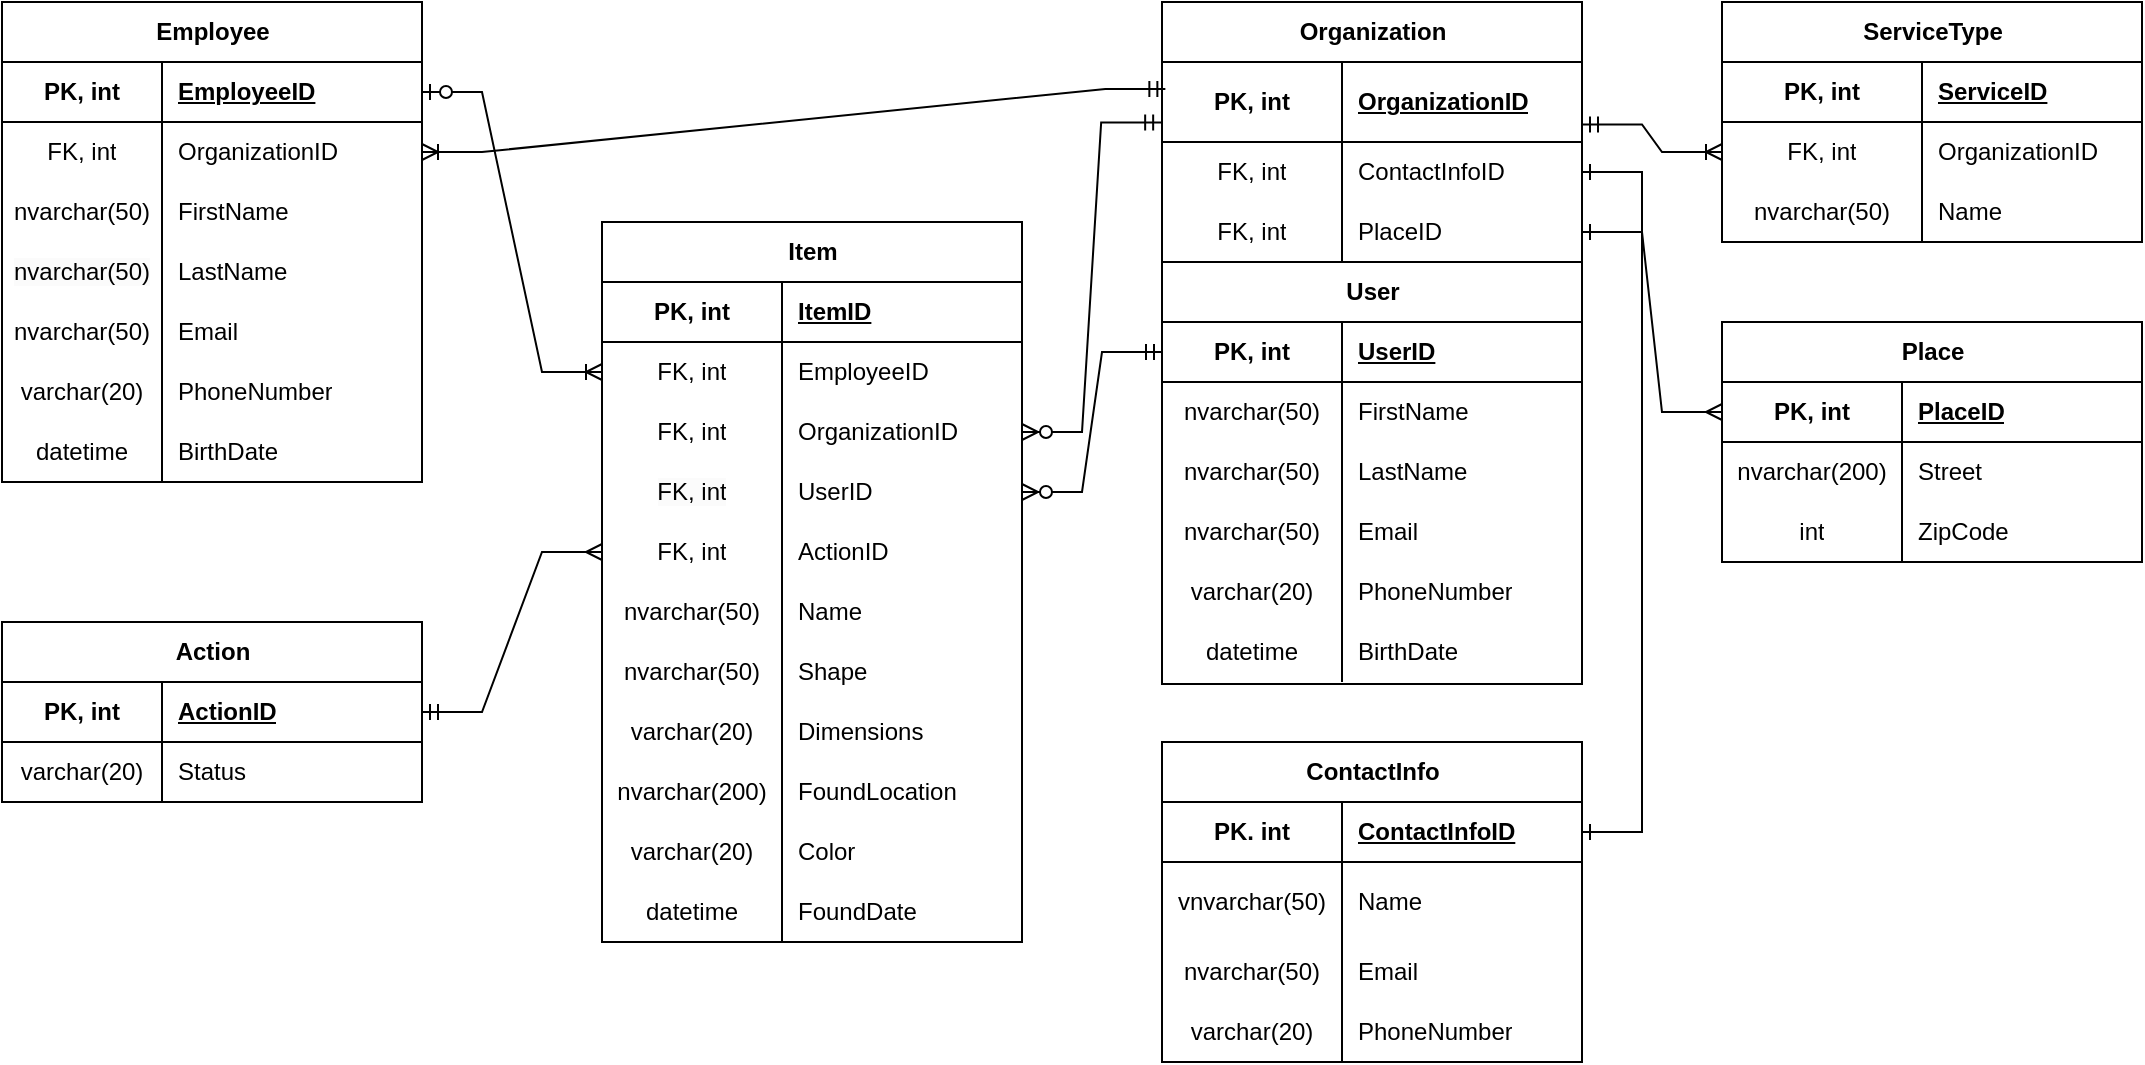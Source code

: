 <mxfile version="21.2.1" type="device">
  <diagram name="Page-1" id="Ue20mFvMjse9uV21sAbw">
    <mxGraphModel dx="1036" dy="614" grid="1" gridSize="10" guides="1" tooltips="1" connect="1" arrows="1" fold="1" page="1" pageScale="1" pageWidth="850" pageHeight="1100" math="0" shadow="0">
      <root>
        <mxCell id="0" />
        <mxCell id="1" parent="0" />
        <mxCell id="GK1M3SSGeQhj2WIBVa1E-157" value="Employee" style="shape=table;startSize=30;container=1;collapsible=1;childLayout=tableLayout;fixedRows=1;rowLines=0;fontStyle=1;align=center;resizeLast=1;html=1;" parent="1" vertex="1">
          <mxGeometry x="30" y="30" width="210" height="240" as="geometry" />
        </mxCell>
        <mxCell id="GK1M3SSGeQhj2WIBVa1E-158" value="" style="shape=tableRow;horizontal=0;startSize=0;swimlaneHead=0;swimlaneBody=0;fillColor=none;collapsible=0;dropTarget=0;points=[[0,0.5],[1,0.5]];portConstraint=eastwest;top=0;left=0;right=0;bottom=1;" parent="GK1M3SSGeQhj2WIBVa1E-157" vertex="1">
          <mxGeometry y="30" width="210" height="30" as="geometry" />
        </mxCell>
        <mxCell id="GK1M3SSGeQhj2WIBVa1E-159" value="PK, int" style="shape=partialRectangle;connectable=0;fillColor=none;top=0;left=0;bottom=0;right=0;fontStyle=1;overflow=hidden;whiteSpace=wrap;html=1;" parent="GK1M3SSGeQhj2WIBVa1E-158" vertex="1">
          <mxGeometry width="80" height="30" as="geometry">
            <mxRectangle width="80" height="30" as="alternateBounds" />
          </mxGeometry>
        </mxCell>
        <mxCell id="GK1M3SSGeQhj2WIBVa1E-160" value="EmployeeID" style="shape=partialRectangle;connectable=0;fillColor=none;top=0;left=0;bottom=0;right=0;align=left;spacingLeft=6;fontStyle=5;overflow=hidden;whiteSpace=wrap;html=1;" parent="GK1M3SSGeQhj2WIBVa1E-158" vertex="1">
          <mxGeometry x="80" width="130" height="30" as="geometry">
            <mxRectangle width="130" height="30" as="alternateBounds" />
          </mxGeometry>
        </mxCell>
        <mxCell id="GK1M3SSGeQhj2WIBVa1E-161" value="" style="shape=tableRow;horizontal=0;startSize=0;swimlaneHead=0;swimlaneBody=0;fillColor=none;collapsible=0;dropTarget=0;points=[[0,0.5],[1,0.5]];portConstraint=eastwest;top=0;left=0;right=0;bottom=0;" parent="GK1M3SSGeQhj2WIBVa1E-157" vertex="1">
          <mxGeometry y="60" width="210" height="30" as="geometry" />
        </mxCell>
        <mxCell id="GK1M3SSGeQhj2WIBVa1E-162" value="FK, int" style="shape=partialRectangle;connectable=0;fillColor=none;top=0;left=0;bottom=0;right=0;editable=1;overflow=hidden;whiteSpace=wrap;html=1;" parent="GK1M3SSGeQhj2WIBVa1E-161" vertex="1">
          <mxGeometry width="80" height="30" as="geometry">
            <mxRectangle width="80" height="30" as="alternateBounds" />
          </mxGeometry>
        </mxCell>
        <mxCell id="GK1M3SSGeQhj2WIBVa1E-163" value="OrganizationID" style="shape=partialRectangle;connectable=0;fillColor=none;top=0;left=0;bottom=0;right=0;align=left;spacingLeft=6;overflow=hidden;whiteSpace=wrap;html=1;" parent="GK1M3SSGeQhj2WIBVa1E-161" vertex="1">
          <mxGeometry x="80" width="130" height="30" as="geometry">
            <mxRectangle width="130" height="30" as="alternateBounds" />
          </mxGeometry>
        </mxCell>
        <mxCell id="GK1M3SSGeQhj2WIBVa1E-164" value="" style="shape=tableRow;horizontal=0;startSize=0;swimlaneHead=0;swimlaneBody=0;fillColor=none;collapsible=0;dropTarget=0;points=[[0,0.5],[1,0.5]];portConstraint=eastwest;top=0;left=0;right=0;bottom=0;" parent="GK1M3SSGeQhj2WIBVa1E-157" vertex="1">
          <mxGeometry y="90" width="210" height="30" as="geometry" />
        </mxCell>
        <mxCell id="GK1M3SSGeQhj2WIBVa1E-165" value="nvarchar(50)" style="shape=partialRectangle;connectable=0;fillColor=none;top=0;left=0;bottom=0;right=0;editable=1;overflow=hidden;whiteSpace=wrap;html=1;" parent="GK1M3SSGeQhj2WIBVa1E-164" vertex="1">
          <mxGeometry width="80" height="30" as="geometry">
            <mxRectangle width="80" height="30" as="alternateBounds" />
          </mxGeometry>
        </mxCell>
        <mxCell id="GK1M3SSGeQhj2WIBVa1E-166" value="FirstName" style="shape=partialRectangle;connectable=0;fillColor=none;top=0;left=0;bottom=0;right=0;align=left;spacingLeft=6;overflow=hidden;whiteSpace=wrap;html=1;" parent="GK1M3SSGeQhj2WIBVa1E-164" vertex="1">
          <mxGeometry x="80" width="130" height="30" as="geometry">
            <mxRectangle width="130" height="30" as="alternateBounds" />
          </mxGeometry>
        </mxCell>
        <mxCell id="GK1M3SSGeQhj2WIBVa1E-167" value="" style="shape=tableRow;horizontal=0;startSize=0;swimlaneHead=0;swimlaneBody=0;fillColor=none;collapsible=0;dropTarget=0;points=[[0,0.5],[1,0.5]];portConstraint=eastwest;top=0;left=0;right=0;bottom=0;" parent="GK1M3SSGeQhj2WIBVa1E-157" vertex="1">
          <mxGeometry y="120" width="210" height="30" as="geometry" />
        </mxCell>
        <mxCell id="GK1M3SSGeQhj2WIBVa1E-168" value="&lt;span style=&quot;color: rgb(0, 0, 0); font-family: Helvetica; font-size: 12px; font-style: normal; font-variant-ligatures: normal; font-variant-caps: normal; font-weight: 400; letter-spacing: normal; orphans: 2; text-align: center; text-indent: 0px; text-transform: none; widows: 2; word-spacing: 0px; -webkit-text-stroke-width: 0px; background-color: rgb(251, 251, 251); text-decoration-thickness: initial; text-decoration-style: initial; text-decoration-color: initial; float: none; display: inline !important;&quot;&gt;nvarchar(50)&lt;/span&gt;&lt;br&gt;" style="shape=partialRectangle;connectable=0;fillColor=none;top=0;left=0;bottom=0;right=0;editable=1;overflow=hidden;whiteSpace=wrap;html=1;" parent="GK1M3SSGeQhj2WIBVa1E-167" vertex="1">
          <mxGeometry width="80" height="30" as="geometry">
            <mxRectangle width="80" height="30" as="alternateBounds" />
          </mxGeometry>
        </mxCell>
        <mxCell id="GK1M3SSGeQhj2WIBVa1E-169" value="LastName" style="shape=partialRectangle;connectable=0;fillColor=none;top=0;left=0;bottom=0;right=0;align=left;spacingLeft=6;overflow=hidden;whiteSpace=wrap;html=1;" parent="GK1M3SSGeQhj2WIBVa1E-167" vertex="1">
          <mxGeometry x="80" width="130" height="30" as="geometry">
            <mxRectangle width="130" height="30" as="alternateBounds" />
          </mxGeometry>
        </mxCell>
        <mxCell id="GK1M3SSGeQhj2WIBVa1E-170" style="shape=tableRow;horizontal=0;startSize=0;swimlaneHead=0;swimlaneBody=0;fillColor=none;collapsible=0;dropTarget=0;points=[[0,0.5],[1,0.5]];portConstraint=eastwest;top=0;left=0;right=0;bottom=0;" parent="GK1M3SSGeQhj2WIBVa1E-157" vertex="1">
          <mxGeometry y="150" width="210" height="30" as="geometry" />
        </mxCell>
        <mxCell id="GK1M3SSGeQhj2WIBVa1E-171" value="nvarchar(50)" style="shape=partialRectangle;connectable=0;fillColor=none;top=0;left=0;bottom=0;right=0;editable=1;overflow=hidden;whiteSpace=wrap;html=1;" parent="GK1M3SSGeQhj2WIBVa1E-170" vertex="1">
          <mxGeometry width="80" height="30" as="geometry">
            <mxRectangle width="80" height="30" as="alternateBounds" />
          </mxGeometry>
        </mxCell>
        <mxCell id="GK1M3SSGeQhj2WIBVa1E-172" value="Email" style="shape=partialRectangle;connectable=0;fillColor=none;top=0;left=0;bottom=0;right=0;align=left;spacingLeft=6;overflow=hidden;whiteSpace=wrap;html=1;" parent="GK1M3SSGeQhj2WIBVa1E-170" vertex="1">
          <mxGeometry x="80" width="130" height="30" as="geometry">
            <mxRectangle width="130" height="30" as="alternateBounds" />
          </mxGeometry>
        </mxCell>
        <mxCell id="GK1M3SSGeQhj2WIBVa1E-174" style="shape=tableRow;horizontal=0;startSize=0;swimlaneHead=0;swimlaneBody=0;fillColor=none;collapsible=0;dropTarget=0;points=[[0,0.5],[1,0.5]];portConstraint=eastwest;top=0;left=0;right=0;bottom=0;" parent="GK1M3SSGeQhj2WIBVa1E-157" vertex="1">
          <mxGeometry y="180" width="210" height="30" as="geometry" />
        </mxCell>
        <mxCell id="GK1M3SSGeQhj2WIBVa1E-175" value="varchar(20)" style="shape=partialRectangle;connectable=0;fillColor=none;top=0;left=0;bottom=0;right=0;editable=1;overflow=hidden;whiteSpace=wrap;html=1;" parent="GK1M3SSGeQhj2WIBVa1E-174" vertex="1">
          <mxGeometry width="80" height="30" as="geometry">
            <mxRectangle width="80" height="30" as="alternateBounds" />
          </mxGeometry>
        </mxCell>
        <mxCell id="GK1M3SSGeQhj2WIBVa1E-176" value="PhoneNumber" style="shape=partialRectangle;connectable=0;fillColor=none;top=0;left=0;bottom=0;right=0;align=left;spacingLeft=6;overflow=hidden;whiteSpace=wrap;html=1;" parent="GK1M3SSGeQhj2WIBVa1E-174" vertex="1">
          <mxGeometry x="80" width="130" height="30" as="geometry">
            <mxRectangle width="130" height="30" as="alternateBounds" />
          </mxGeometry>
        </mxCell>
        <mxCell id="GK1M3SSGeQhj2WIBVa1E-177" style="shape=tableRow;horizontal=0;startSize=0;swimlaneHead=0;swimlaneBody=0;fillColor=none;collapsible=0;dropTarget=0;points=[[0,0.5],[1,0.5]];portConstraint=eastwest;top=0;left=0;right=0;bottom=0;" parent="GK1M3SSGeQhj2WIBVa1E-157" vertex="1">
          <mxGeometry y="210" width="210" height="30" as="geometry" />
        </mxCell>
        <mxCell id="GK1M3SSGeQhj2WIBVa1E-178" value="datetime" style="shape=partialRectangle;connectable=0;fillColor=none;top=0;left=0;bottom=0;right=0;editable=1;overflow=hidden;whiteSpace=wrap;html=1;" parent="GK1M3SSGeQhj2WIBVa1E-177" vertex="1">
          <mxGeometry width="80" height="30" as="geometry">
            <mxRectangle width="80" height="30" as="alternateBounds" />
          </mxGeometry>
        </mxCell>
        <mxCell id="GK1M3SSGeQhj2WIBVa1E-179" value="BirthDate" style="shape=partialRectangle;connectable=0;fillColor=none;top=0;left=0;bottom=0;right=0;align=left;spacingLeft=6;overflow=hidden;whiteSpace=wrap;html=1;" parent="GK1M3SSGeQhj2WIBVa1E-177" vertex="1">
          <mxGeometry x="80" width="130" height="30" as="geometry">
            <mxRectangle width="130" height="30" as="alternateBounds" />
          </mxGeometry>
        </mxCell>
        <mxCell id="GK1M3SSGeQhj2WIBVa1E-183" value="Item" style="shape=table;startSize=30;container=1;collapsible=1;childLayout=tableLayout;fixedRows=1;rowLines=0;fontStyle=1;align=center;resizeLast=1;html=1;" parent="1" vertex="1">
          <mxGeometry x="330" y="140" width="210" height="360" as="geometry" />
        </mxCell>
        <mxCell id="GK1M3SSGeQhj2WIBVa1E-184" value="" style="shape=tableRow;horizontal=0;startSize=0;swimlaneHead=0;swimlaneBody=0;fillColor=none;collapsible=0;dropTarget=0;points=[[0,0.5],[1,0.5]];portConstraint=eastwest;top=0;left=0;right=0;bottom=1;" parent="GK1M3SSGeQhj2WIBVa1E-183" vertex="1">
          <mxGeometry y="30" width="210" height="30" as="geometry" />
        </mxCell>
        <mxCell id="GK1M3SSGeQhj2WIBVa1E-185" value="PK, int" style="shape=partialRectangle;connectable=0;fillColor=none;top=0;left=0;bottom=0;right=0;fontStyle=1;overflow=hidden;whiteSpace=wrap;html=1;" parent="GK1M3SSGeQhj2WIBVa1E-184" vertex="1">
          <mxGeometry width="90.0" height="30" as="geometry">
            <mxRectangle width="90.0" height="30" as="alternateBounds" />
          </mxGeometry>
        </mxCell>
        <mxCell id="GK1M3SSGeQhj2WIBVa1E-186" value="ItemID" style="shape=partialRectangle;connectable=0;fillColor=none;top=0;left=0;bottom=0;right=0;align=left;spacingLeft=6;fontStyle=5;overflow=hidden;whiteSpace=wrap;html=1;" parent="GK1M3SSGeQhj2WIBVa1E-184" vertex="1">
          <mxGeometry x="90.0" width="120.0" height="30" as="geometry">
            <mxRectangle width="120.0" height="30" as="alternateBounds" />
          </mxGeometry>
        </mxCell>
        <mxCell id="GK1M3SSGeQhj2WIBVa1E-187" value="" style="shape=tableRow;horizontal=0;startSize=0;swimlaneHead=0;swimlaneBody=0;fillColor=none;collapsible=0;dropTarget=0;points=[[0,0.5],[1,0.5]];portConstraint=eastwest;top=0;left=0;right=0;bottom=0;" parent="GK1M3SSGeQhj2WIBVa1E-183" vertex="1">
          <mxGeometry y="60" width="210" height="30" as="geometry" />
        </mxCell>
        <mxCell id="GK1M3SSGeQhj2WIBVa1E-188" value="FK, int" style="shape=partialRectangle;connectable=0;fillColor=none;top=0;left=0;bottom=0;right=0;editable=1;overflow=hidden;whiteSpace=wrap;html=1;" parent="GK1M3SSGeQhj2WIBVa1E-187" vertex="1">
          <mxGeometry width="90.0" height="30" as="geometry">
            <mxRectangle width="90.0" height="30" as="alternateBounds" />
          </mxGeometry>
        </mxCell>
        <mxCell id="GK1M3SSGeQhj2WIBVa1E-189" value="EmployeeID" style="shape=partialRectangle;connectable=0;fillColor=none;top=0;left=0;bottom=0;right=0;align=left;spacingLeft=6;overflow=hidden;whiteSpace=wrap;html=1;" parent="GK1M3SSGeQhj2WIBVa1E-187" vertex="1">
          <mxGeometry x="90.0" width="120.0" height="30" as="geometry">
            <mxRectangle width="120.0" height="30" as="alternateBounds" />
          </mxGeometry>
        </mxCell>
        <mxCell id="GK1M3SSGeQhj2WIBVa1E-190" value="" style="shape=tableRow;horizontal=0;startSize=0;swimlaneHead=0;swimlaneBody=0;fillColor=none;collapsible=0;dropTarget=0;points=[[0,0.5],[1,0.5]];portConstraint=eastwest;top=0;left=0;right=0;bottom=0;" parent="GK1M3SSGeQhj2WIBVa1E-183" vertex="1">
          <mxGeometry y="90" width="210" height="30" as="geometry" />
        </mxCell>
        <mxCell id="GK1M3SSGeQhj2WIBVa1E-191" value="FK, int" style="shape=partialRectangle;connectable=0;fillColor=none;top=0;left=0;bottom=0;right=0;editable=1;overflow=hidden;whiteSpace=wrap;html=1;" parent="GK1M3SSGeQhj2WIBVa1E-190" vertex="1">
          <mxGeometry width="90.0" height="30" as="geometry">
            <mxRectangle width="90.0" height="30" as="alternateBounds" />
          </mxGeometry>
        </mxCell>
        <mxCell id="GK1M3SSGeQhj2WIBVa1E-192" value="OrganizationID" style="shape=partialRectangle;connectable=0;fillColor=none;top=0;left=0;bottom=0;right=0;align=left;spacingLeft=6;overflow=hidden;whiteSpace=wrap;html=1;" parent="GK1M3SSGeQhj2WIBVa1E-190" vertex="1">
          <mxGeometry x="90.0" width="120.0" height="30" as="geometry">
            <mxRectangle width="120.0" height="30" as="alternateBounds" />
          </mxGeometry>
        </mxCell>
        <mxCell id="GK1M3SSGeQhj2WIBVa1E-193" value="" style="shape=tableRow;horizontal=0;startSize=0;swimlaneHead=0;swimlaneBody=0;fillColor=none;collapsible=0;dropTarget=0;points=[[0,0.5],[1,0.5]];portConstraint=eastwest;top=0;left=0;right=0;bottom=0;" parent="GK1M3SSGeQhj2WIBVa1E-183" vertex="1">
          <mxGeometry y="120" width="210" height="30" as="geometry" />
        </mxCell>
        <mxCell id="GK1M3SSGeQhj2WIBVa1E-194" value="&lt;span style=&quot;color: rgb(0, 0, 0); font-family: Helvetica; font-size: 12px; font-style: normal; font-variant-ligatures: normal; font-variant-caps: normal; font-weight: 400; letter-spacing: normal; orphans: 2; text-align: center; text-indent: 0px; text-transform: none; widows: 2; word-spacing: 0px; -webkit-text-stroke-width: 0px; background-color: rgb(251, 251, 251); text-decoration-thickness: initial; text-decoration-style: initial; text-decoration-color: initial; float: none; display: inline !important;&quot;&gt;FK, int&lt;/span&gt;" style="shape=partialRectangle;connectable=0;fillColor=none;top=0;left=0;bottom=0;right=0;editable=1;overflow=hidden;whiteSpace=wrap;html=1;" parent="GK1M3SSGeQhj2WIBVa1E-193" vertex="1">
          <mxGeometry width="90.0" height="30" as="geometry">
            <mxRectangle width="90.0" height="30" as="alternateBounds" />
          </mxGeometry>
        </mxCell>
        <mxCell id="GK1M3SSGeQhj2WIBVa1E-195" value="UserID" style="shape=partialRectangle;connectable=0;fillColor=none;top=0;left=0;bottom=0;right=0;align=left;spacingLeft=6;overflow=hidden;whiteSpace=wrap;html=1;" parent="GK1M3SSGeQhj2WIBVa1E-193" vertex="1">
          <mxGeometry x="90.0" width="120.0" height="30" as="geometry">
            <mxRectangle width="120.0" height="30" as="alternateBounds" />
          </mxGeometry>
        </mxCell>
        <mxCell id="Rcr54BtdgR_el6wihlbg-1" style="shape=tableRow;horizontal=0;startSize=0;swimlaneHead=0;swimlaneBody=0;fillColor=none;collapsible=0;dropTarget=0;points=[[0,0.5],[1,0.5]];portConstraint=eastwest;top=0;left=0;right=0;bottom=0;" parent="GK1M3SSGeQhj2WIBVa1E-183" vertex="1">
          <mxGeometry y="150" width="210" height="30" as="geometry" />
        </mxCell>
        <mxCell id="Rcr54BtdgR_el6wihlbg-2" value="FK, int" style="shape=partialRectangle;connectable=0;fillColor=none;top=0;left=0;bottom=0;right=0;editable=1;overflow=hidden;whiteSpace=wrap;html=1;" parent="Rcr54BtdgR_el6wihlbg-1" vertex="1">
          <mxGeometry width="90.0" height="30" as="geometry">
            <mxRectangle width="90.0" height="30" as="alternateBounds" />
          </mxGeometry>
        </mxCell>
        <mxCell id="Rcr54BtdgR_el6wihlbg-3" value="ActionID" style="shape=partialRectangle;connectable=0;fillColor=none;top=0;left=0;bottom=0;right=0;align=left;spacingLeft=6;overflow=hidden;whiteSpace=wrap;html=1;" parent="Rcr54BtdgR_el6wihlbg-1" vertex="1">
          <mxGeometry x="90.0" width="120.0" height="30" as="geometry">
            <mxRectangle width="120.0" height="30" as="alternateBounds" />
          </mxGeometry>
        </mxCell>
        <mxCell id="7_d64ViKcmAk7l53NYtb-1" style="shape=tableRow;horizontal=0;startSize=0;swimlaneHead=0;swimlaneBody=0;fillColor=none;collapsible=0;dropTarget=0;points=[[0,0.5],[1,0.5]];portConstraint=eastwest;top=0;left=0;right=0;bottom=0;" parent="GK1M3SSGeQhj2WIBVa1E-183" vertex="1">
          <mxGeometry y="180" width="210" height="30" as="geometry" />
        </mxCell>
        <mxCell id="7_d64ViKcmAk7l53NYtb-2" value="nvarchar(50)" style="shape=partialRectangle;connectable=0;fillColor=none;top=0;left=0;bottom=0;right=0;editable=1;overflow=hidden;whiteSpace=wrap;html=1;" parent="7_d64ViKcmAk7l53NYtb-1" vertex="1">
          <mxGeometry width="90.0" height="30" as="geometry">
            <mxRectangle width="90.0" height="30" as="alternateBounds" />
          </mxGeometry>
        </mxCell>
        <mxCell id="7_d64ViKcmAk7l53NYtb-3" value="Name" style="shape=partialRectangle;connectable=0;fillColor=none;top=0;left=0;bottom=0;right=0;align=left;spacingLeft=6;overflow=hidden;whiteSpace=wrap;html=1;" parent="7_d64ViKcmAk7l53NYtb-1" vertex="1">
          <mxGeometry x="90.0" width="120.0" height="30" as="geometry">
            <mxRectangle width="120.0" height="30" as="alternateBounds" />
          </mxGeometry>
        </mxCell>
        <mxCell id="GK1M3SSGeQhj2WIBVa1E-196" style="shape=tableRow;horizontal=0;startSize=0;swimlaneHead=0;swimlaneBody=0;fillColor=none;collapsible=0;dropTarget=0;points=[[0,0.5],[1,0.5]];portConstraint=eastwest;top=0;left=0;right=0;bottom=0;" parent="GK1M3SSGeQhj2WIBVa1E-183" vertex="1">
          <mxGeometry y="210" width="210" height="30" as="geometry" />
        </mxCell>
        <mxCell id="GK1M3SSGeQhj2WIBVa1E-197" value="nvarchar(50)" style="shape=partialRectangle;connectable=0;fillColor=none;top=0;left=0;bottom=0;right=0;editable=1;overflow=hidden;whiteSpace=wrap;html=1;" parent="GK1M3SSGeQhj2WIBVa1E-196" vertex="1">
          <mxGeometry width="90.0" height="30" as="geometry">
            <mxRectangle width="90.0" height="30" as="alternateBounds" />
          </mxGeometry>
        </mxCell>
        <mxCell id="GK1M3SSGeQhj2WIBVa1E-198" value="Shape" style="shape=partialRectangle;connectable=0;fillColor=none;top=0;left=0;bottom=0;right=0;align=left;spacingLeft=6;overflow=hidden;whiteSpace=wrap;html=1;" parent="GK1M3SSGeQhj2WIBVa1E-196" vertex="1">
          <mxGeometry x="90.0" width="120.0" height="30" as="geometry">
            <mxRectangle width="120.0" height="30" as="alternateBounds" />
          </mxGeometry>
        </mxCell>
        <mxCell id="GK1M3SSGeQhj2WIBVa1E-199" style="shape=tableRow;horizontal=0;startSize=0;swimlaneHead=0;swimlaneBody=0;fillColor=none;collapsible=0;dropTarget=0;points=[[0,0.5],[1,0.5]];portConstraint=eastwest;top=0;left=0;right=0;bottom=0;" parent="GK1M3SSGeQhj2WIBVa1E-183" vertex="1">
          <mxGeometry y="240" width="210" height="30" as="geometry" />
        </mxCell>
        <mxCell id="GK1M3SSGeQhj2WIBVa1E-200" value="varchar(20)" style="shape=partialRectangle;connectable=0;fillColor=none;top=0;left=0;bottom=0;right=0;editable=1;overflow=hidden;whiteSpace=wrap;html=1;" parent="GK1M3SSGeQhj2WIBVa1E-199" vertex="1">
          <mxGeometry width="90.0" height="30" as="geometry">
            <mxRectangle width="90.0" height="30" as="alternateBounds" />
          </mxGeometry>
        </mxCell>
        <mxCell id="GK1M3SSGeQhj2WIBVa1E-201" value="Dimensions" style="shape=partialRectangle;connectable=0;fillColor=none;top=0;left=0;bottom=0;right=0;align=left;spacingLeft=6;overflow=hidden;whiteSpace=wrap;html=1;" parent="GK1M3SSGeQhj2WIBVa1E-199" vertex="1">
          <mxGeometry x="90.0" width="120.0" height="30" as="geometry">
            <mxRectangle width="120.0" height="30" as="alternateBounds" />
          </mxGeometry>
        </mxCell>
        <mxCell id="GK1M3SSGeQhj2WIBVa1E-202" style="shape=tableRow;horizontal=0;startSize=0;swimlaneHead=0;swimlaneBody=0;fillColor=none;collapsible=0;dropTarget=0;points=[[0,0.5],[1,0.5]];portConstraint=eastwest;top=0;left=0;right=0;bottom=0;" parent="GK1M3SSGeQhj2WIBVa1E-183" vertex="1">
          <mxGeometry y="270" width="210" height="30" as="geometry" />
        </mxCell>
        <mxCell id="GK1M3SSGeQhj2WIBVa1E-203" value="nvarchar(200)" style="shape=partialRectangle;connectable=0;fillColor=none;top=0;left=0;bottom=0;right=0;editable=1;overflow=hidden;whiteSpace=wrap;html=1;" parent="GK1M3SSGeQhj2WIBVa1E-202" vertex="1">
          <mxGeometry width="90.0" height="30" as="geometry">
            <mxRectangle width="90.0" height="30" as="alternateBounds" />
          </mxGeometry>
        </mxCell>
        <mxCell id="GK1M3SSGeQhj2WIBVa1E-204" value="FoundLocation" style="shape=partialRectangle;connectable=0;fillColor=none;top=0;left=0;bottom=0;right=0;align=left;spacingLeft=6;overflow=hidden;whiteSpace=wrap;html=1;" parent="GK1M3SSGeQhj2WIBVa1E-202" vertex="1">
          <mxGeometry x="90.0" width="120.0" height="30" as="geometry">
            <mxRectangle width="120.0" height="30" as="alternateBounds" />
          </mxGeometry>
        </mxCell>
        <mxCell id="GK1M3SSGeQhj2WIBVa1E-205" style="shape=tableRow;horizontal=0;startSize=0;swimlaneHead=0;swimlaneBody=0;fillColor=none;collapsible=0;dropTarget=0;points=[[0,0.5],[1,0.5]];portConstraint=eastwest;top=0;left=0;right=0;bottom=0;" parent="GK1M3SSGeQhj2WIBVa1E-183" vertex="1">
          <mxGeometry y="300" width="210" height="30" as="geometry" />
        </mxCell>
        <mxCell id="GK1M3SSGeQhj2WIBVa1E-206" value="varchar(20)" style="shape=partialRectangle;connectable=0;fillColor=none;top=0;left=0;bottom=0;right=0;editable=1;overflow=hidden;whiteSpace=wrap;html=1;" parent="GK1M3SSGeQhj2WIBVa1E-205" vertex="1">
          <mxGeometry width="90.0" height="30" as="geometry">
            <mxRectangle width="90.0" height="30" as="alternateBounds" />
          </mxGeometry>
        </mxCell>
        <mxCell id="GK1M3SSGeQhj2WIBVa1E-207" value="Color" style="shape=partialRectangle;connectable=0;fillColor=none;top=0;left=0;bottom=0;right=0;align=left;spacingLeft=6;overflow=hidden;whiteSpace=wrap;html=1;" parent="GK1M3SSGeQhj2WIBVa1E-205" vertex="1">
          <mxGeometry x="90.0" width="120.0" height="30" as="geometry">
            <mxRectangle width="120.0" height="30" as="alternateBounds" />
          </mxGeometry>
        </mxCell>
        <mxCell id="GK1M3SSGeQhj2WIBVa1E-209" style="shape=tableRow;horizontal=0;startSize=0;swimlaneHead=0;swimlaneBody=0;fillColor=none;collapsible=0;dropTarget=0;points=[[0,0.5],[1,0.5]];portConstraint=eastwest;top=0;left=0;right=0;bottom=0;" parent="GK1M3SSGeQhj2WIBVa1E-183" vertex="1">
          <mxGeometry y="330" width="210" height="30" as="geometry" />
        </mxCell>
        <mxCell id="GK1M3SSGeQhj2WIBVa1E-210" value="datetime" style="shape=partialRectangle;connectable=0;fillColor=none;top=0;left=0;bottom=0;right=0;editable=1;overflow=hidden;whiteSpace=wrap;html=1;" parent="GK1M3SSGeQhj2WIBVa1E-209" vertex="1">
          <mxGeometry width="90.0" height="30" as="geometry">
            <mxRectangle width="90.0" height="30" as="alternateBounds" />
          </mxGeometry>
        </mxCell>
        <mxCell id="GK1M3SSGeQhj2WIBVa1E-211" value="FoundDate" style="shape=partialRectangle;connectable=0;fillColor=none;top=0;left=0;bottom=0;right=0;align=left;spacingLeft=6;overflow=hidden;whiteSpace=wrap;html=1;" parent="GK1M3SSGeQhj2WIBVa1E-209" vertex="1">
          <mxGeometry x="90.0" width="120.0" height="30" as="geometry">
            <mxRectangle width="120.0" height="30" as="alternateBounds" />
          </mxGeometry>
        </mxCell>
        <mxCell id="GK1M3SSGeQhj2WIBVa1E-208" value="" style="edgeStyle=entityRelationEdgeStyle;fontSize=12;html=1;endArrow=ERoneToMany;startArrow=ERzeroToOne;rounded=0;" parent="1" source="GK1M3SSGeQhj2WIBVa1E-158" target="GK1M3SSGeQhj2WIBVa1E-187" edge="1">
          <mxGeometry width="100" height="100" relative="1" as="geometry">
            <mxPoint x="220" y="-115" as="sourcePoint" />
            <mxPoint x="325" y="50" as="targetPoint" />
          </mxGeometry>
        </mxCell>
        <mxCell id="GK1M3SSGeQhj2WIBVa1E-230" value="Action" style="shape=table;startSize=30;container=1;collapsible=1;childLayout=tableLayout;fixedRows=1;rowLines=0;fontStyle=1;align=center;resizeLast=1;html=1;" parent="1" vertex="1">
          <mxGeometry x="30" y="340" width="210" height="90" as="geometry" />
        </mxCell>
        <mxCell id="GK1M3SSGeQhj2WIBVa1E-231" value="" style="shape=tableRow;horizontal=0;startSize=0;swimlaneHead=0;swimlaneBody=0;fillColor=none;collapsible=0;dropTarget=0;points=[[0,0.5],[1,0.5]];portConstraint=eastwest;top=0;left=0;right=0;bottom=1;" parent="GK1M3SSGeQhj2WIBVa1E-230" vertex="1">
          <mxGeometry y="30" width="210" height="30" as="geometry" />
        </mxCell>
        <mxCell id="GK1M3SSGeQhj2WIBVa1E-232" value="PK, int" style="shape=partialRectangle;connectable=0;fillColor=none;top=0;left=0;bottom=0;right=0;fontStyle=1;overflow=hidden;whiteSpace=wrap;html=1;" parent="GK1M3SSGeQhj2WIBVa1E-231" vertex="1">
          <mxGeometry width="80" height="30" as="geometry">
            <mxRectangle width="80" height="30" as="alternateBounds" />
          </mxGeometry>
        </mxCell>
        <mxCell id="GK1M3SSGeQhj2WIBVa1E-233" value="ActionID" style="shape=partialRectangle;connectable=0;fillColor=none;top=0;left=0;bottom=0;right=0;align=left;spacingLeft=6;fontStyle=5;overflow=hidden;whiteSpace=wrap;html=1;" parent="GK1M3SSGeQhj2WIBVa1E-231" vertex="1">
          <mxGeometry x="80" width="130" height="30" as="geometry">
            <mxRectangle width="130" height="30" as="alternateBounds" />
          </mxGeometry>
        </mxCell>
        <mxCell id="GK1M3SSGeQhj2WIBVa1E-237" value="" style="shape=tableRow;horizontal=0;startSize=0;swimlaneHead=0;swimlaneBody=0;fillColor=none;collapsible=0;dropTarget=0;points=[[0,0.5],[1,0.5]];portConstraint=eastwest;top=0;left=0;right=0;bottom=0;" parent="GK1M3SSGeQhj2WIBVa1E-230" vertex="1">
          <mxGeometry y="60" width="210" height="30" as="geometry" />
        </mxCell>
        <mxCell id="GK1M3SSGeQhj2WIBVa1E-238" value="varchar(20)" style="shape=partialRectangle;connectable=0;fillColor=none;top=0;left=0;bottom=0;right=0;editable=1;overflow=hidden;whiteSpace=wrap;html=1;" parent="GK1M3SSGeQhj2WIBVa1E-237" vertex="1">
          <mxGeometry width="80" height="30" as="geometry">
            <mxRectangle width="80" height="30" as="alternateBounds" />
          </mxGeometry>
        </mxCell>
        <mxCell id="GK1M3SSGeQhj2WIBVa1E-239" value="Status" style="shape=partialRectangle;connectable=0;fillColor=none;top=0;left=0;bottom=0;right=0;align=left;spacingLeft=6;overflow=hidden;whiteSpace=wrap;html=1;" parent="GK1M3SSGeQhj2WIBVa1E-237" vertex="1">
          <mxGeometry x="80" width="130" height="30" as="geometry">
            <mxRectangle width="130" height="30" as="alternateBounds" />
          </mxGeometry>
        </mxCell>
        <mxCell id="GK1M3SSGeQhj2WIBVa1E-255" value="" style="edgeStyle=entityRelationEdgeStyle;fontSize=12;html=1;endArrow=ERmany;startArrow=ERmandOne;rounded=0;endFill=0;" parent="1" source="GK1M3SSGeQhj2WIBVa1E-230" target="Rcr54BtdgR_el6wihlbg-1" edge="1">
          <mxGeometry width="100" height="100" relative="1" as="geometry">
            <mxPoint x="280" y="440" as="sourcePoint" />
            <mxPoint x="655" y="127" as="targetPoint" />
          </mxGeometry>
        </mxCell>
        <mxCell id="GK1M3SSGeQhj2WIBVa1E-256" value="Organization" style="shape=table;startSize=30;container=1;collapsible=1;childLayout=tableLayout;fixedRows=1;rowLines=0;fontStyle=1;align=center;resizeLast=1;html=1;" parent="1" vertex="1">
          <mxGeometry x="610" y="30" width="210" height="130" as="geometry" />
        </mxCell>
        <mxCell id="GK1M3SSGeQhj2WIBVa1E-257" value="" style="shape=tableRow;horizontal=0;startSize=0;swimlaneHead=0;swimlaneBody=0;fillColor=none;collapsible=0;dropTarget=0;points=[[0,0.5],[1,0.5]];portConstraint=eastwest;top=0;left=0;right=0;bottom=1;" parent="GK1M3SSGeQhj2WIBVa1E-256" vertex="1">
          <mxGeometry y="30" width="210" height="40" as="geometry" />
        </mxCell>
        <mxCell id="GK1M3SSGeQhj2WIBVa1E-258" value="PK, int" style="shape=partialRectangle;connectable=0;fillColor=none;top=0;left=0;bottom=0;right=0;fontStyle=1;overflow=hidden;whiteSpace=wrap;html=1;" parent="GK1M3SSGeQhj2WIBVa1E-257" vertex="1">
          <mxGeometry width="90.0" height="40" as="geometry">
            <mxRectangle width="90.0" height="40" as="alternateBounds" />
          </mxGeometry>
        </mxCell>
        <mxCell id="GK1M3SSGeQhj2WIBVa1E-259" value="OrganizationID" style="shape=partialRectangle;connectable=0;fillColor=none;top=0;left=0;bottom=0;right=0;align=left;spacingLeft=6;fontStyle=5;overflow=hidden;whiteSpace=wrap;html=1;" parent="GK1M3SSGeQhj2WIBVa1E-257" vertex="1">
          <mxGeometry x="90.0" width="120.0" height="40" as="geometry">
            <mxRectangle width="120.0" height="40" as="alternateBounds" />
          </mxGeometry>
        </mxCell>
        <mxCell id="GK1M3SSGeQhj2WIBVa1E-260" value="" style="shape=tableRow;horizontal=0;startSize=0;swimlaneHead=0;swimlaneBody=0;fillColor=none;collapsible=0;dropTarget=0;points=[[0,0.5],[1,0.5]];portConstraint=eastwest;top=0;left=0;right=0;bottom=0;" parent="GK1M3SSGeQhj2WIBVa1E-256" vertex="1">
          <mxGeometry y="70" width="210" height="30" as="geometry" />
        </mxCell>
        <mxCell id="GK1M3SSGeQhj2WIBVa1E-261" value="FK, int" style="shape=partialRectangle;connectable=0;fillColor=none;top=0;left=0;bottom=0;right=0;editable=1;overflow=hidden;whiteSpace=wrap;html=1;" parent="GK1M3SSGeQhj2WIBVa1E-260" vertex="1">
          <mxGeometry width="90.0" height="30" as="geometry">
            <mxRectangle width="90.0" height="30" as="alternateBounds" />
          </mxGeometry>
        </mxCell>
        <mxCell id="GK1M3SSGeQhj2WIBVa1E-262" value="ContactInfoID" style="shape=partialRectangle;connectable=0;fillColor=none;top=0;left=0;bottom=0;right=0;align=left;spacingLeft=6;overflow=hidden;whiteSpace=wrap;html=1;" parent="GK1M3SSGeQhj2WIBVa1E-260" vertex="1">
          <mxGeometry x="90.0" width="120.0" height="30" as="geometry">
            <mxRectangle width="120.0" height="30" as="alternateBounds" />
          </mxGeometry>
        </mxCell>
        <mxCell id="WLgkImaD_TRU8g6BbkYp-1" style="shape=tableRow;horizontal=0;startSize=0;swimlaneHead=0;swimlaneBody=0;fillColor=none;collapsible=0;dropTarget=0;points=[[0,0.5],[1,0.5]];portConstraint=eastwest;top=0;left=0;right=0;bottom=0;" vertex="1" parent="GK1M3SSGeQhj2WIBVa1E-256">
          <mxGeometry y="100" width="210" height="30" as="geometry" />
        </mxCell>
        <mxCell id="WLgkImaD_TRU8g6BbkYp-2" value="FK, int" style="shape=partialRectangle;connectable=0;fillColor=none;top=0;left=0;bottom=0;right=0;editable=1;overflow=hidden;whiteSpace=wrap;html=1;" vertex="1" parent="WLgkImaD_TRU8g6BbkYp-1">
          <mxGeometry width="90.0" height="30" as="geometry">
            <mxRectangle width="90.0" height="30" as="alternateBounds" />
          </mxGeometry>
        </mxCell>
        <mxCell id="WLgkImaD_TRU8g6BbkYp-3" value="PlaceID" style="shape=partialRectangle;connectable=0;fillColor=none;top=0;left=0;bottom=0;right=0;align=left;spacingLeft=6;overflow=hidden;whiteSpace=wrap;html=1;" vertex="1" parent="WLgkImaD_TRU8g6BbkYp-1">
          <mxGeometry x="90.0" width="120.0" height="30" as="geometry">
            <mxRectangle width="120.0" height="30" as="alternateBounds" />
          </mxGeometry>
        </mxCell>
        <mxCell id="GK1M3SSGeQhj2WIBVa1E-269" value="" style="edgeStyle=entityRelationEdgeStyle;fontSize=12;html=1;endArrow=ERzeroToMany;startArrow=ERmandOne;rounded=0;exitX=-0.002;exitY=0.755;exitDx=0;exitDy=0;exitPerimeter=0;" parent="1" source="GK1M3SSGeQhj2WIBVa1E-257" target="GK1M3SSGeQhj2WIBVa1E-190" edge="1">
          <mxGeometry width="100" height="100" relative="1" as="geometry">
            <mxPoint x="873" y="-70" as="sourcePoint" />
            <mxPoint x="780" y="84" as="targetPoint" />
          </mxGeometry>
        </mxCell>
        <mxCell id="GK1M3SSGeQhj2WIBVa1E-270" value="" style="edgeStyle=entityRelationEdgeStyle;fontSize=12;html=1;endArrow=ERmandOne;startArrow=ERoneToMany;rounded=0;entryX=0.008;entryY=0.337;entryDx=0;entryDy=0;entryPerimeter=0;endFill=0;startFill=0;" parent="1" source="GK1M3SSGeQhj2WIBVa1E-161" target="GK1M3SSGeQhj2WIBVa1E-257" edge="1">
          <mxGeometry width="100" height="100" relative="1" as="geometry">
            <mxPoint x="160" y="-50" as="sourcePoint" />
            <mxPoint x="610" y="90" as="targetPoint" />
          </mxGeometry>
        </mxCell>
        <mxCell id="GK1M3SSGeQhj2WIBVa1E-271" value="User" style="shape=table;startSize=30;container=1;collapsible=1;childLayout=tableLayout;fixedRows=1;rowLines=0;fontStyle=1;align=center;resizeLast=1;html=1;" parent="1" vertex="1">
          <mxGeometry x="610" y="160" width="210" height="211" as="geometry" />
        </mxCell>
        <mxCell id="GK1M3SSGeQhj2WIBVa1E-272" value="" style="shape=tableRow;horizontal=0;startSize=0;swimlaneHead=0;swimlaneBody=0;fillColor=none;collapsible=0;dropTarget=0;points=[[0,0.5],[1,0.5]];portConstraint=eastwest;top=0;left=0;right=0;bottom=1;" parent="GK1M3SSGeQhj2WIBVa1E-271" vertex="1">
          <mxGeometry y="30" width="210" height="30" as="geometry" />
        </mxCell>
        <mxCell id="GK1M3SSGeQhj2WIBVa1E-273" value="PK, int" style="shape=partialRectangle;connectable=0;fillColor=none;top=0;left=0;bottom=0;right=0;fontStyle=1;overflow=hidden;whiteSpace=wrap;html=1;" parent="GK1M3SSGeQhj2WIBVa1E-272" vertex="1">
          <mxGeometry width="90" height="30" as="geometry">
            <mxRectangle width="90" height="30" as="alternateBounds" />
          </mxGeometry>
        </mxCell>
        <mxCell id="GK1M3SSGeQhj2WIBVa1E-274" value="UserID" style="shape=partialRectangle;connectable=0;fillColor=none;top=0;left=0;bottom=0;right=0;align=left;spacingLeft=6;fontStyle=5;overflow=hidden;whiteSpace=wrap;html=1;" parent="GK1M3SSGeQhj2WIBVa1E-272" vertex="1">
          <mxGeometry x="90" width="120" height="30" as="geometry">
            <mxRectangle width="120" height="30" as="alternateBounds" />
          </mxGeometry>
        </mxCell>
        <mxCell id="GK1M3SSGeQhj2WIBVa1E-275" value="" style="shape=tableRow;horizontal=0;startSize=0;swimlaneHead=0;swimlaneBody=0;fillColor=none;collapsible=0;dropTarget=0;points=[[0,0.5],[1,0.5]];portConstraint=eastwest;top=0;left=0;right=0;bottom=0;" parent="GK1M3SSGeQhj2WIBVa1E-271" vertex="1">
          <mxGeometry y="60" width="210" height="30" as="geometry" />
        </mxCell>
        <mxCell id="GK1M3SSGeQhj2WIBVa1E-276" value="nvarchar(50)" style="shape=partialRectangle;connectable=0;fillColor=none;top=0;left=0;bottom=0;right=0;editable=1;overflow=hidden;whiteSpace=wrap;html=1;" parent="GK1M3SSGeQhj2WIBVa1E-275" vertex="1">
          <mxGeometry width="90" height="30" as="geometry">
            <mxRectangle width="90" height="30" as="alternateBounds" />
          </mxGeometry>
        </mxCell>
        <mxCell id="GK1M3SSGeQhj2WIBVa1E-277" value="FirstName" style="shape=partialRectangle;connectable=0;fillColor=none;top=0;left=0;bottom=0;right=0;align=left;spacingLeft=6;overflow=hidden;whiteSpace=wrap;html=1;" parent="GK1M3SSGeQhj2WIBVa1E-275" vertex="1">
          <mxGeometry x="90" width="120" height="30" as="geometry">
            <mxRectangle width="120" height="30" as="alternateBounds" />
          </mxGeometry>
        </mxCell>
        <mxCell id="GK1M3SSGeQhj2WIBVa1E-278" value="" style="shape=tableRow;horizontal=0;startSize=0;swimlaneHead=0;swimlaneBody=0;fillColor=none;collapsible=0;dropTarget=0;points=[[0,0.5],[1,0.5]];portConstraint=eastwest;top=0;left=0;right=0;bottom=0;" parent="GK1M3SSGeQhj2WIBVa1E-271" vertex="1">
          <mxGeometry y="90" width="210" height="30" as="geometry" />
        </mxCell>
        <mxCell id="GK1M3SSGeQhj2WIBVa1E-279" value="nvarchar(50)" style="shape=partialRectangle;connectable=0;fillColor=none;top=0;left=0;bottom=0;right=0;editable=1;overflow=hidden;whiteSpace=wrap;html=1;" parent="GK1M3SSGeQhj2WIBVa1E-278" vertex="1">
          <mxGeometry width="90" height="30" as="geometry">
            <mxRectangle width="90" height="30" as="alternateBounds" />
          </mxGeometry>
        </mxCell>
        <mxCell id="GK1M3SSGeQhj2WIBVa1E-280" value="LastName" style="shape=partialRectangle;connectable=0;fillColor=none;top=0;left=0;bottom=0;right=0;align=left;spacingLeft=6;overflow=hidden;whiteSpace=wrap;html=1;" parent="GK1M3SSGeQhj2WIBVa1E-278" vertex="1">
          <mxGeometry x="90" width="120" height="30" as="geometry">
            <mxRectangle width="120" height="30" as="alternateBounds" />
          </mxGeometry>
        </mxCell>
        <mxCell id="GK1M3SSGeQhj2WIBVa1E-281" value="" style="shape=tableRow;horizontal=0;startSize=0;swimlaneHead=0;swimlaneBody=0;fillColor=none;collapsible=0;dropTarget=0;points=[[0,0.5],[1,0.5]];portConstraint=eastwest;top=0;left=0;right=0;bottom=0;" parent="GK1M3SSGeQhj2WIBVa1E-271" vertex="1">
          <mxGeometry y="120" width="210" height="30" as="geometry" />
        </mxCell>
        <mxCell id="GK1M3SSGeQhj2WIBVa1E-282" value="nvarchar(50)" style="shape=partialRectangle;connectable=0;fillColor=none;top=0;left=0;bottom=0;right=0;editable=1;overflow=hidden;whiteSpace=wrap;html=1;" parent="GK1M3SSGeQhj2WIBVa1E-281" vertex="1">
          <mxGeometry width="90" height="30" as="geometry">
            <mxRectangle width="90" height="30" as="alternateBounds" />
          </mxGeometry>
        </mxCell>
        <mxCell id="GK1M3SSGeQhj2WIBVa1E-283" value="Email" style="shape=partialRectangle;connectable=0;fillColor=none;top=0;left=0;bottom=0;right=0;align=left;spacingLeft=6;overflow=hidden;whiteSpace=wrap;html=1;" parent="GK1M3SSGeQhj2WIBVa1E-281" vertex="1">
          <mxGeometry x="90" width="120" height="30" as="geometry">
            <mxRectangle width="120" height="30" as="alternateBounds" />
          </mxGeometry>
        </mxCell>
        <mxCell id="GK1M3SSGeQhj2WIBVa1E-284" value="" style="shape=tableRow;horizontal=0;startSize=0;swimlaneHead=0;swimlaneBody=0;fillColor=none;collapsible=0;dropTarget=0;points=[[0,0.5],[1,0.5]];portConstraint=eastwest;top=0;left=0;right=0;bottom=0;" parent="GK1M3SSGeQhj2WIBVa1E-271" vertex="1">
          <mxGeometry y="150" width="210" height="30" as="geometry" />
        </mxCell>
        <mxCell id="GK1M3SSGeQhj2WIBVa1E-285" value="varchar(20)" style="shape=partialRectangle;connectable=0;fillColor=none;top=0;left=0;bottom=0;right=0;editable=1;overflow=hidden;whiteSpace=wrap;html=1;" parent="GK1M3SSGeQhj2WIBVa1E-284" vertex="1">
          <mxGeometry width="90" height="30" as="geometry">
            <mxRectangle width="90" height="30" as="alternateBounds" />
          </mxGeometry>
        </mxCell>
        <mxCell id="GK1M3SSGeQhj2WIBVa1E-286" value="PhoneNumber" style="shape=partialRectangle;connectable=0;fillColor=none;top=0;left=0;bottom=0;right=0;align=left;spacingLeft=6;overflow=hidden;whiteSpace=wrap;html=1;" parent="GK1M3SSGeQhj2WIBVa1E-284" vertex="1">
          <mxGeometry x="90" width="120" height="30" as="geometry">
            <mxRectangle width="120" height="30" as="alternateBounds" />
          </mxGeometry>
        </mxCell>
        <mxCell id="GK1M3SSGeQhj2WIBVa1E-287" value="" style="shape=tableRow;horizontal=0;startSize=0;swimlaneHead=0;swimlaneBody=0;fillColor=none;collapsible=0;dropTarget=0;points=[[0,0.5],[1,0.5]];portConstraint=eastwest;top=0;left=0;right=0;bottom=0;" parent="GK1M3SSGeQhj2WIBVa1E-271" vertex="1">
          <mxGeometry y="180" width="210" height="30" as="geometry" />
        </mxCell>
        <mxCell id="GK1M3SSGeQhj2WIBVa1E-288" value="datetime" style="shape=partialRectangle;connectable=0;fillColor=none;top=0;left=0;bottom=0;right=0;editable=1;overflow=hidden;whiteSpace=wrap;html=1;" parent="GK1M3SSGeQhj2WIBVa1E-287" vertex="1">
          <mxGeometry width="90" height="30" as="geometry">
            <mxRectangle width="90" height="30" as="alternateBounds" />
          </mxGeometry>
        </mxCell>
        <mxCell id="GK1M3SSGeQhj2WIBVa1E-289" value="BirthDate" style="shape=partialRectangle;connectable=0;fillColor=none;top=0;left=0;bottom=0;right=0;align=left;spacingLeft=6;overflow=hidden;whiteSpace=wrap;html=1;" parent="GK1M3SSGeQhj2WIBVa1E-287" vertex="1">
          <mxGeometry x="90" width="120" height="30" as="geometry">
            <mxRectangle width="120" height="30" as="alternateBounds" />
          </mxGeometry>
        </mxCell>
        <mxCell id="GK1M3SSGeQhj2WIBVa1E-290" value="" style="edgeStyle=entityRelationEdgeStyle;fontSize=12;html=1;endArrow=ERzeroToMany;startArrow=ERmandOne;rounded=0;" parent="1" source="GK1M3SSGeQhj2WIBVa1E-272" target="GK1M3SSGeQhj2WIBVa1E-193" edge="1">
          <mxGeometry width="100" height="100" relative="1" as="geometry">
            <mxPoint x="510" y="50" as="sourcePoint" />
            <mxPoint x="415" y="60" as="targetPoint" />
          </mxGeometry>
        </mxCell>
        <mxCell id="GK1M3SSGeQhj2WIBVa1E-291" value="ContactInfo" style="shape=table;startSize=30;container=1;collapsible=1;childLayout=tableLayout;fixedRows=1;rowLines=0;fontStyle=1;align=center;resizeLast=1;html=1;" parent="1" vertex="1">
          <mxGeometry x="610" y="400" width="210" height="160" as="geometry" />
        </mxCell>
        <mxCell id="GK1M3SSGeQhj2WIBVa1E-292" value="" style="shape=tableRow;horizontal=0;startSize=0;swimlaneHead=0;swimlaneBody=0;fillColor=none;collapsible=0;dropTarget=0;points=[[0,0.5],[1,0.5]];portConstraint=eastwest;top=0;left=0;right=0;bottom=1;" parent="GK1M3SSGeQhj2WIBVa1E-291" vertex="1">
          <mxGeometry y="30" width="210" height="30" as="geometry" />
        </mxCell>
        <mxCell id="GK1M3SSGeQhj2WIBVa1E-293" value="PK. int" style="shape=partialRectangle;connectable=0;fillColor=none;top=0;left=0;bottom=0;right=0;fontStyle=1;overflow=hidden;whiteSpace=wrap;html=1;" parent="GK1M3SSGeQhj2WIBVa1E-292" vertex="1">
          <mxGeometry width="90" height="30" as="geometry">
            <mxRectangle width="90" height="30" as="alternateBounds" />
          </mxGeometry>
        </mxCell>
        <mxCell id="GK1M3SSGeQhj2WIBVa1E-294" value="ContactInfoID" style="shape=partialRectangle;connectable=0;fillColor=none;top=0;left=0;bottom=0;right=0;align=left;spacingLeft=6;fontStyle=5;overflow=hidden;whiteSpace=wrap;html=1;" parent="GK1M3SSGeQhj2WIBVa1E-292" vertex="1">
          <mxGeometry x="90" width="120" height="30" as="geometry">
            <mxRectangle width="120" height="30" as="alternateBounds" />
          </mxGeometry>
        </mxCell>
        <mxCell id="GK1M3SSGeQhj2WIBVa1E-295" value="" style="shape=tableRow;horizontal=0;startSize=0;swimlaneHead=0;swimlaneBody=0;fillColor=none;collapsible=0;dropTarget=0;points=[[0,0.5],[1,0.5]];portConstraint=eastwest;top=0;left=0;right=0;bottom=0;" parent="GK1M3SSGeQhj2WIBVa1E-291" vertex="1">
          <mxGeometry y="60" width="210" height="40" as="geometry" />
        </mxCell>
        <mxCell id="GK1M3SSGeQhj2WIBVa1E-296" value="vnvarchar(50)" style="shape=partialRectangle;connectable=0;fillColor=none;top=0;left=0;bottom=0;right=0;editable=1;overflow=hidden;whiteSpace=wrap;html=1;" parent="GK1M3SSGeQhj2WIBVa1E-295" vertex="1">
          <mxGeometry width="90" height="40" as="geometry">
            <mxRectangle width="90" height="40" as="alternateBounds" />
          </mxGeometry>
        </mxCell>
        <mxCell id="GK1M3SSGeQhj2WIBVa1E-297" value="Name" style="shape=partialRectangle;connectable=0;fillColor=none;top=0;left=0;bottom=0;right=0;align=left;spacingLeft=6;overflow=hidden;whiteSpace=wrap;html=1;" parent="GK1M3SSGeQhj2WIBVa1E-295" vertex="1">
          <mxGeometry x="90" width="120" height="40" as="geometry">
            <mxRectangle width="120" height="40" as="alternateBounds" />
          </mxGeometry>
        </mxCell>
        <mxCell id="GK1M3SSGeQhj2WIBVa1E-298" value="" style="shape=tableRow;horizontal=0;startSize=0;swimlaneHead=0;swimlaneBody=0;fillColor=none;collapsible=0;dropTarget=0;points=[[0,0.5],[1,0.5]];portConstraint=eastwest;top=0;left=0;right=0;bottom=0;" parent="GK1M3SSGeQhj2WIBVa1E-291" vertex="1">
          <mxGeometry y="100" width="210" height="30" as="geometry" />
        </mxCell>
        <mxCell id="GK1M3SSGeQhj2WIBVa1E-299" value="nvarchar(50)" style="shape=partialRectangle;connectable=0;fillColor=none;top=0;left=0;bottom=0;right=0;editable=1;overflow=hidden;whiteSpace=wrap;html=1;" parent="GK1M3SSGeQhj2WIBVa1E-298" vertex="1">
          <mxGeometry width="90" height="30" as="geometry">
            <mxRectangle width="90" height="30" as="alternateBounds" />
          </mxGeometry>
        </mxCell>
        <mxCell id="GK1M3SSGeQhj2WIBVa1E-300" value="Email" style="shape=partialRectangle;connectable=0;fillColor=none;top=0;left=0;bottom=0;right=0;align=left;spacingLeft=6;overflow=hidden;whiteSpace=wrap;html=1;" parent="GK1M3SSGeQhj2WIBVa1E-298" vertex="1">
          <mxGeometry x="90" width="120" height="30" as="geometry">
            <mxRectangle width="120" height="30" as="alternateBounds" />
          </mxGeometry>
        </mxCell>
        <mxCell id="Uzoc2gItR0ZkZdN5kzgM-1" style="shape=tableRow;horizontal=0;startSize=0;swimlaneHead=0;swimlaneBody=0;fillColor=none;collapsible=0;dropTarget=0;points=[[0,0.5],[1,0.5]];portConstraint=eastwest;top=0;left=0;right=0;bottom=0;" parent="GK1M3SSGeQhj2WIBVa1E-291" vertex="1">
          <mxGeometry y="130" width="210" height="30" as="geometry" />
        </mxCell>
        <mxCell id="Uzoc2gItR0ZkZdN5kzgM-2" value="varchar(20)" style="shape=partialRectangle;connectable=0;fillColor=none;top=0;left=0;bottom=0;right=0;editable=1;overflow=hidden;whiteSpace=wrap;html=1;" parent="Uzoc2gItR0ZkZdN5kzgM-1" vertex="1">
          <mxGeometry width="90" height="30" as="geometry">
            <mxRectangle width="90" height="30" as="alternateBounds" />
          </mxGeometry>
        </mxCell>
        <mxCell id="Uzoc2gItR0ZkZdN5kzgM-3" value="PhoneNumber" style="shape=partialRectangle;connectable=0;fillColor=none;top=0;left=0;bottom=0;right=0;align=left;spacingLeft=6;overflow=hidden;whiteSpace=wrap;html=1;" parent="Uzoc2gItR0ZkZdN5kzgM-1" vertex="1">
          <mxGeometry x="90" width="120" height="30" as="geometry">
            <mxRectangle width="120" height="30" as="alternateBounds" />
          </mxGeometry>
        </mxCell>
        <mxCell id="GK1M3SSGeQhj2WIBVa1E-301" value="" style="edgeStyle=entityRelationEdgeStyle;fontSize=12;html=1;endArrow=ERone;startArrow=ERone;rounded=0;startFill=0;endFill=0;" parent="1" source="GK1M3SSGeQhj2WIBVa1E-292" target="GK1M3SSGeQhj2WIBVa1E-260" edge="1">
          <mxGeometry width="100" height="100" relative="1" as="geometry">
            <mxPoint x="1110" y="180" as="sourcePoint" />
            <mxPoint x="1110" y="-150" as="targetPoint" />
          </mxGeometry>
        </mxCell>
        <mxCell id="GK1M3SSGeQhj2WIBVa1E-312" value="" style="edgeStyle=entityRelationEdgeStyle;fontSize=12;html=1;endArrow=ERmany;startArrow=ERone;rounded=0;startFill=0;" parent="1" source="WLgkImaD_TRU8g6BbkYp-1" target="GK1M3SSGeQhj2WIBVa1E-322" edge="1">
          <mxGeometry width="100" height="100" relative="1" as="geometry">
            <mxPoint x="920" y="-79" as="sourcePoint" />
            <mxPoint x="910" y="75" as="targetPoint" />
          </mxGeometry>
        </mxCell>
        <mxCell id="GK1M3SSGeQhj2WIBVa1E-313" value="ServiceType" style="shape=table;startSize=30;container=1;collapsible=1;childLayout=tableLayout;fixedRows=1;rowLines=0;fontStyle=1;align=center;resizeLast=1;html=1;" parent="1" vertex="1">
          <mxGeometry x="890" y="30" width="210" height="120" as="geometry" />
        </mxCell>
        <mxCell id="GK1M3SSGeQhj2WIBVa1E-335" style="shape=tableRow;horizontal=0;startSize=0;swimlaneHead=0;swimlaneBody=0;fillColor=none;collapsible=0;dropTarget=0;points=[[0,0.5],[1,0.5]];portConstraint=eastwest;top=0;left=0;right=0;bottom=1;" parent="GK1M3SSGeQhj2WIBVa1E-313" vertex="1">
          <mxGeometry y="30" width="210" height="30" as="geometry" />
        </mxCell>
        <mxCell id="GK1M3SSGeQhj2WIBVa1E-336" value="PK, int" style="shape=partialRectangle;connectable=0;fillColor=none;top=0;left=0;bottom=0;right=0;fontStyle=1;overflow=hidden;whiteSpace=wrap;html=1;" parent="GK1M3SSGeQhj2WIBVa1E-335" vertex="1">
          <mxGeometry width="100" height="30" as="geometry">
            <mxRectangle width="100" height="30" as="alternateBounds" />
          </mxGeometry>
        </mxCell>
        <mxCell id="GK1M3SSGeQhj2WIBVa1E-337" value="ServiceID" style="shape=partialRectangle;connectable=0;fillColor=none;top=0;left=0;bottom=0;right=0;align=left;spacingLeft=6;fontStyle=5;overflow=hidden;whiteSpace=wrap;html=1;" parent="GK1M3SSGeQhj2WIBVa1E-335" vertex="1">
          <mxGeometry x="100" width="110" height="30" as="geometry">
            <mxRectangle width="110" height="30" as="alternateBounds" />
          </mxGeometry>
        </mxCell>
        <mxCell id="GK1M3SSGeQhj2WIBVa1E-317" value="" style="shape=tableRow;horizontal=0;startSize=0;swimlaneHead=0;swimlaneBody=0;fillColor=none;collapsible=0;dropTarget=0;points=[[0,0.5],[1,0.5]];portConstraint=eastwest;top=0;left=0;right=0;bottom=0;" parent="GK1M3SSGeQhj2WIBVa1E-313" vertex="1">
          <mxGeometry y="60" width="210" height="30" as="geometry" />
        </mxCell>
        <mxCell id="GK1M3SSGeQhj2WIBVa1E-318" value="FK, int" style="shape=partialRectangle;connectable=0;fillColor=none;top=0;left=0;bottom=0;right=0;editable=1;overflow=hidden;whiteSpace=wrap;html=1;" parent="GK1M3SSGeQhj2WIBVa1E-317" vertex="1">
          <mxGeometry width="100" height="30" as="geometry">
            <mxRectangle width="100" height="30" as="alternateBounds" />
          </mxGeometry>
        </mxCell>
        <mxCell id="GK1M3SSGeQhj2WIBVa1E-319" value="OrganizationID" style="shape=partialRectangle;connectable=0;fillColor=none;top=0;left=0;bottom=0;right=0;align=left;spacingLeft=6;overflow=hidden;whiteSpace=wrap;html=1;" parent="GK1M3SSGeQhj2WIBVa1E-317" vertex="1">
          <mxGeometry x="100" width="110" height="30" as="geometry">
            <mxRectangle width="110" height="30" as="alternateBounds" />
          </mxGeometry>
        </mxCell>
        <mxCell id="GK1M3SSGeQhj2WIBVa1E-341" style="shape=tableRow;horizontal=0;startSize=0;swimlaneHead=0;swimlaneBody=0;fillColor=none;collapsible=0;dropTarget=0;points=[[0,0.5],[1,0.5]];portConstraint=eastwest;top=0;left=0;right=0;bottom=0;" parent="GK1M3SSGeQhj2WIBVa1E-313" vertex="1">
          <mxGeometry y="90" width="210" height="30" as="geometry" />
        </mxCell>
        <mxCell id="GK1M3SSGeQhj2WIBVa1E-342" value="nvarchar(50)" style="shape=partialRectangle;connectable=0;fillColor=none;top=0;left=0;bottom=0;right=0;editable=1;overflow=hidden;whiteSpace=wrap;html=1;" parent="GK1M3SSGeQhj2WIBVa1E-341" vertex="1">
          <mxGeometry width="100" height="30" as="geometry">
            <mxRectangle width="100" height="30" as="alternateBounds" />
          </mxGeometry>
        </mxCell>
        <mxCell id="GK1M3SSGeQhj2WIBVa1E-343" value="Name" style="shape=partialRectangle;connectable=0;fillColor=none;top=0;left=0;bottom=0;right=0;align=left;spacingLeft=6;overflow=hidden;whiteSpace=wrap;html=1;" parent="GK1M3SSGeQhj2WIBVa1E-341" vertex="1">
          <mxGeometry x="100" width="110" height="30" as="geometry">
            <mxRectangle width="110" height="30" as="alternateBounds" />
          </mxGeometry>
        </mxCell>
        <mxCell id="GK1M3SSGeQhj2WIBVa1E-320" value="" style="edgeStyle=entityRelationEdgeStyle;fontSize=12;html=1;endArrow=ERoneToMany;startArrow=ERmandOne;rounded=0;exitX=1;exitY=0.781;exitDx=0;exitDy=0;exitPerimeter=0;" parent="1" source="GK1M3SSGeQhj2WIBVa1E-257" target="GK1M3SSGeQhj2WIBVa1E-317" edge="1">
          <mxGeometry width="100" height="100" relative="1" as="geometry">
            <mxPoint x="1110" y="-210" as="sourcePoint" />
            <mxPoint x="1209" y="-88" as="targetPoint" />
          </mxGeometry>
        </mxCell>
        <mxCell id="GK1M3SSGeQhj2WIBVa1E-321" value="Place" style="shape=table;startSize=30;container=1;collapsible=1;childLayout=tableLayout;fixedRows=1;rowLines=0;fontStyle=1;align=center;resizeLast=1;html=1;" parent="1" vertex="1">
          <mxGeometry x="890" y="190" width="210" height="120" as="geometry" />
        </mxCell>
        <mxCell id="GK1M3SSGeQhj2WIBVa1E-322" value="" style="shape=tableRow;horizontal=0;startSize=0;swimlaneHead=0;swimlaneBody=0;fillColor=none;collapsible=0;dropTarget=0;points=[[0,0.5],[1,0.5]];portConstraint=eastwest;top=0;left=0;right=0;bottom=1;" parent="GK1M3SSGeQhj2WIBVa1E-321" vertex="1">
          <mxGeometry y="30" width="210" height="30" as="geometry" />
        </mxCell>
        <mxCell id="GK1M3SSGeQhj2WIBVa1E-323" value="PK, int" style="shape=partialRectangle;connectable=0;fillColor=none;top=0;left=0;bottom=0;right=0;fontStyle=1;overflow=hidden;whiteSpace=wrap;html=1;" parent="GK1M3SSGeQhj2WIBVa1E-322" vertex="1">
          <mxGeometry width="90" height="30" as="geometry">
            <mxRectangle width="90" height="30" as="alternateBounds" />
          </mxGeometry>
        </mxCell>
        <mxCell id="GK1M3SSGeQhj2WIBVa1E-324" value="PlaceID" style="shape=partialRectangle;connectable=0;fillColor=none;top=0;left=0;bottom=0;right=0;align=left;spacingLeft=6;fontStyle=5;overflow=hidden;whiteSpace=wrap;html=1;" parent="GK1M3SSGeQhj2WIBVa1E-322" vertex="1">
          <mxGeometry x="90" width="120" height="30" as="geometry">
            <mxRectangle width="120" height="30" as="alternateBounds" />
          </mxGeometry>
        </mxCell>
        <mxCell id="GK1M3SSGeQhj2WIBVa1E-325" value="" style="shape=tableRow;horizontal=0;startSize=0;swimlaneHead=0;swimlaneBody=0;fillColor=none;collapsible=0;dropTarget=0;points=[[0,0.5],[1,0.5]];portConstraint=eastwest;top=0;left=0;right=0;bottom=0;" parent="GK1M3SSGeQhj2WIBVa1E-321" vertex="1">
          <mxGeometry y="60" width="210" height="30" as="geometry" />
        </mxCell>
        <mxCell id="GK1M3SSGeQhj2WIBVa1E-326" value="nvarchar(200)" style="shape=partialRectangle;connectable=0;fillColor=none;top=0;left=0;bottom=0;right=0;editable=1;overflow=hidden;whiteSpace=wrap;html=1;" parent="GK1M3SSGeQhj2WIBVa1E-325" vertex="1">
          <mxGeometry width="90" height="30" as="geometry">
            <mxRectangle width="90" height="30" as="alternateBounds" />
          </mxGeometry>
        </mxCell>
        <mxCell id="GK1M3SSGeQhj2WIBVa1E-327" value="Street" style="shape=partialRectangle;connectable=0;fillColor=none;top=0;left=0;bottom=0;right=0;align=left;spacingLeft=6;overflow=hidden;whiteSpace=wrap;html=1;" parent="GK1M3SSGeQhj2WIBVa1E-325" vertex="1">
          <mxGeometry x="90" width="120" height="30" as="geometry">
            <mxRectangle width="120" height="30" as="alternateBounds" />
          </mxGeometry>
        </mxCell>
        <mxCell id="GK1M3SSGeQhj2WIBVa1E-328" value="" style="shape=tableRow;horizontal=0;startSize=0;swimlaneHead=0;swimlaneBody=0;fillColor=none;collapsible=0;dropTarget=0;points=[[0,0.5],[1,0.5]];portConstraint=eastwest;top=0;left=0;right=0;bottom=0;" parent="GK1M3SSGeQhj2WIBVa1E-321" vertex="1">
          <mxGeometry y="90" width="210" height="30" as="geometry" />
        </mxCell>
        <mxCell id="GK1M3SSGeQhj2WIBVa1E-329" value="int" style="shape=partialRectangle;connectable=0;fillColor=none;top=0;left=0;bottom=0;right=0;editable=1;overflow=hidden;whiteSpace=wrap;html=1;" parent="GK1M3SSGeQhj2WIBVa1E-328" vertex="1">
          <mxGeometry width="90" height="30" as="geometry">
            <mxRectangle width="90" height="30" as="alternateBounds" />
          </mxGeometry>
        </mxCell>
        <mxCell id="GK1M3SSGeQhj2WIBVa1E-330" value="ZipCode" style="shape=partialRectangle;connectable=0;fillColor=none;top=0;left=0;bottom=0;right=0;align=left;spacingLeft=6;overflow=hidden;whiteSpace=wrap;html=1;" parent="GK1M3SSGeQhj2WIBVa1E-328" vertex="1">
          <mxGeometry x="90" width="120" height="30" as="geometry">
            <mxRectangle width="120" height="30" as="alternateBounds" />
          </mxGeometry>
        </mxCell>
      </root>
    </mxGraphModel>
  </diagram>
</mxfile>

